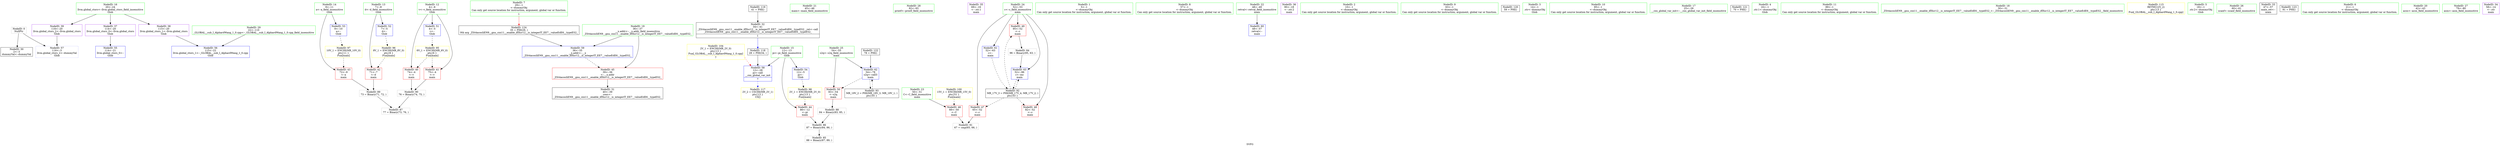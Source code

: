 digraph "SVFG" {
	label="SVFG";

	Node0x55de94569790 [shape=record,color=grey,label="{NodeID: 0\nNullPtr}"];
	Node0x55de94569790 -> Node0x55de9456e870[style=solid];
	Node0x55de94569790 -> Node0x55de94571060[style=solid];
	Node0x55de94573270 [shape=record,color=grey,label="{NodeID: 90\n76 = Binary(74, 75, )\n}"];
	Node0x55de94573270 -> Node0x55de94572df0[style=solid];
	Node0x55de9456d380 [shape=record,color=green,label="{NodeID: 7\n29\<--1\n\<--dummyObj\nCan only get source location for instruction, argument, global var or function.|{<s0>1}}"];
	Node0x55de9456d380:s0 -> Node0x55de9457e050[style=solid,color=red];
	Node0x55de9456f8e0 [shape=record,color=yellow,style=double,label="{NodeID: 97\n10V_1 = ENCHI(MR_10V_0)\npts\{11 \}\nFun[main]}"];
	Node0x55de9456f8e0 -> Node0x55de9456f3c0[style=dashed];
	Node0x55de9456d960 [shape=record,color=green,label="{NodeID: 14\n9\<--11\na\<--a_field_insensitive\nGlob }"];
	Node0x55de9456d960 -> Node0x55de9456f3c0[style=solid];
	Node0x55de9456d960 -> Node0x55de94570c60[style=solid];
	Node0x55de9456ff30 [shape=record,color=yellow,style=double,label="{NodeID: 104\n2V_1 = ENCHI(MR_2V_0)\npts\{13 \}\nFun[_GLOBAL__sub_I_AlphardWang_1_0.cpp]|{<s0>7}}"];
	Node0x55de9456ff30:s0 -> Node0x55de94571160[style=dashed,color=red];
	Node0x55de9456e030 [shape=record,color=green,label="{NodeID: 21\n45\<--46\nmain\<--main_field_insensitive\n}"];
	Node0x55de9456e670 [shape=record,color=green,label="{NodeID: 28\n92\<--93\nprintf\<--printf_field_insensitive\n}"];
	Node0x55de9457dd40 [shape=record,color=black,label="{NodeID: 118\n28 = PHI(34, )\n}"];
	Node0x55de9457dd40 -> Node0x55de94571160[style=solid];
	Node0x55de9456ecb0 [shape=record,color=purple,label="{NodeID: 35\n69\<--16\n\<--.str.1\nmain\n}"];
	Node0x55de9456f2f0 [shape=record,color=red,label="{NodeID: 42\n71\<--7\n\<--d\nmain\n}"];
	Node0x55de9456f2f0 -> Node0x55de945730f0[style=solid];
	Node0x55de945708c0 [shape=record,color=red,label="{NodeID: 49\n95\<--52\n\<--c\nmain\n}"];
	Node0x55de945708c0 -> Node0x55de94572970[style=solid];
	Node0x55de94570f60 [shape=record,color=blue,label="{NodeID: 56\n115\<--22\nllvm.global_ctors_1\<--_GLOBAL__sub_I_AlphardWang_1_0.cpp\nGlob }"];
	Node0x55de94571570 [shape=record,color=blue,label="{NodeID: 63\n52\<--96\nc\<--inc\nmain\n}"];
	Node0x55de94571570 -> Node0x55de94575f60[style=dashed];
	Node0x55de94572970 [shape=record,color=grey,label="{NodeID: 84\n96 = Binary(95, 63, )\n}"];
	Node0x55de94572970 -> Node0x55de94571570[style=solid];
	Node0x55de9456ca80 [shape=record,color=green,label="{NodeID: 1\n5\<--1\n\<--dummyObj\nCan only get source location for instruction, argument, global var or function.}"];
	Node0x55de945733f0 [shape=record,color=grey,label="{NodeID: 91\n67 = cmp(65, 66, )\n}"];
	Node0x55de9456d410 [shape=record,color=green,label="{NodeID: 8\n57\<--1\n\<--dummyObj\nCan only get source location for instruction, argument, global var or function.}"];
	Node0x55de9456f9c0 [shape=record,color=yellow,style=double,label="{NodeID: 98\n2V_1 = ENCHI(MR_2V_0)\npts\{13 \}\nFun[main]}"];
	Node0x55de9456f9c0 -> Node0x55de9456f490[style=dashed];
	Node0x55de9456da60 [shape=record,color=green,label="{NodeID: 15\n12\<--13\npi\<--pi_field_insensitive\nGlob }"];
	Node0x55de9456da60 -> Node0x55de9456f490[style=solid];
	Node0x55de9456da60 -> Node0x55de94570d60[style=solid];
	Node0x55de9456da60 -> Node0x55de94571160[style=solid];
	Node0x55de9456e130 [shape=record,color=green,label="{NodeID: 22\n48\<--49\nretval\<--retval_field_insensitive\nmain\n}"];
	Node0x55de9456e130 -> Node0x55de94571300[style=solid];
	Node0x55de9456e770 [shape=record,color=green,label="{NodeID: 29\n22\<--110\n_GLOBAL__sub_I_AlphardWang_1_0.cpp\<--_GLOBAL__sub_I_AlphardWang_1_0.cpp_field_insensitive\n}"];
	Node0x55de9456e770 -> Node0x55de94570f60[style=solid];
	Node0x55de944466c0 [shape=record,color=black,label="{NodeID: 119\n41 = PHI()\n}"];
	Node0x55de944466c0 -> Node0x55de9456ea40[style=solid];
	Node0x55de9456ed80 [shape=record,color=purple,label="{NodeID: 36\n90\<--18\n\<--.str.2\nmain\n}"];
	Node0x55de9456f3c0 [shape=record,color=red,label="{NodeID: 43\n72\<--9\n\<--a\nmain\n}"];
	Node0x55de9456f3c0 -> Node0x55de945730f0[style=solid];
	Node0x55de94570990 [shape=record,color=red,label="{NodeID: 50\n83\<--54\n\<--s2q\nmain\n}"];
	Node0x55de94570990 -> Node0x55de94572f70[style=solid];
	Node0x55de94571060 [shape=record,color=blue, style = dotted,label="{NodeID: 57\n116\<--3\nllvm.global_ctors_2\<--dummyVal\nGlob }"];
	Node0x55de94572af0 [shape=record,color=grey,label="{NodeID: 85\n88 = Binary(87, 89, )\n}"];
	Node0x55de9456b6f0 [shape=record,color=green,label="{NodeID: 2\n10\<--1\n\<--dummyObj\nCan only get source location for instruction, argument, global var or function.}"];
	Node0x55de94575f60 [shape=record,color=black,label="{NodeID: 92\nMR_17V_3 = PHI(MR_17V_4, MR_17V_2, )\npts\{53 \}\n}"];
	Node0x55de94575f60 -> Node0x55de9456f700[style=dashed];
	Node0x55de94575f60 -> Node0x55de945707f0[style=dashed];
	Node0x55de94575f60 -> Node0x55de945708c0[style=dashed];
	Node0x55de94575f60 -> Node0x55de94571570[style=dashed];
	Node0x55de9456d4a0 [shape=record,color=green,label="{NodeID: 9\n63\<--1\n\<--dummyObj\nCan only get source location for instruction, argument, global var or function.}"];
	Node0x55de9456db60 [shape=record,color=green,label="{NodeID: 16\n20\<--24\nllvm.global_ctors\<--llvm.global_ctors_field_insensitive\nGlob }"];
	Node0x55de9456db60 -> Node0x55de9456ee50[style=solid];
	Node0x55de9456db60 -> Node0x55de9456ef50[style=solid];
	Node0x55de9456db60 -> Node0x55de9456f050[style=solid];
	Node0x55de9456e200 [shape=record,color=green,label="{NodeID: 23\n50\<--51\nC\<--C_field_insensitive\nmain\n}"];
	Node0x55de9456e200 -> Node0x55de9456f630[style=solid];
	Node0x55de9456e870 [shape=record,color=black,label="{NodeID: 30\n2\<--3\ndummyVal\<--dummyVal\n}"];
	Node0x55de9457d300 [shape=record,color=black,label="{NodeID: 120\n59 = PHI()\n}"];
	Node0x55de9456ee50 [shape=record,color=purple,label="{NodeID: 37\n114\<--20\nllvm.global_ctors_0\<--llvm.global_ctors\nGlob }"];
	Node0x55de9456ee50 -> Node0x55de94570e60[style=solid];
	Node0x55de9456f490 [shape=record,color=red,label="{NodeID: 44\n86\<--12\n\<--pi\nmain\n}"];
	Node0x55de9456f490 -> Node0x55de94572c70[style=solid];
	Node0x55de94570a60 [shape=record,color=blue,label="{NodeID: 51\n4\<--5\nv\<--\nGlob }"];
	Node0x55de94570a60 -> Node0x55de94577480[style=dashed];
	Node0x55de94571160 [shape=record,color=blue,label="{NodeID: 58\n12\<--28\npi\<--call\n__cxx_global_var_init\n|{<s0>7}}"];
	Node0x55de94571160:s0 -> Node0x55de94579ba0[style=dashed,color=blue];
	Node0x55de94572c70 [shape=record,color=grey,label="{NodeID: 86\n87 = Binary(84, 86, )\n}"];
	Node0x55de94572c70 -> Node0x55de94572af0[style=solid];
	Node0x55de9456b780 [shape=record,color=green,label="{NodeID: 3\n14\<--1\n.str\<--dummyObj\nGlob }"];
	Node0x55de94576460 [shape=record,color=black,label="{NodeID: 93\nMR_19V_2 = PHI(MR_19V_3, MR_19V_1, )\npts\{55 \}\n}"];
	Node0x55de94576460 -> Node0x55de945714a0[style=dashed];
	Node0x55de9456d560 [shape=record,color=green,label="{NodeID: 10\n85\<--1\n\<--dummyObj\nCan only get source location for instruction, argument, global var or function.}"];
	Node0x55de9456fb80 [shape=record,color=yellow,style=double,label="{NodeID: 100\n15V_1 = ENCHI(MR_15V_0)\npts\{51 \}\nFun[main]}"];
	Node0x55de9456fb80 -> Node0x55de9456f630[style=dashed];
	Node0x55de9456dc60 [shape=record,color=green,label="{NodeID: 17\n25\<--26\n__cxx_global_var_init\<--__cxx_global_var_init_field_insensitive\n}"];
	Node0x55de9456e2d0 [shape=record,color=green,label="{NodeID: 24\n52\<--53\nc\<--c_field_insensitive\nmain\n}"];
	Node0x55de9456e2d0 -> Node0x55de9456f700[style=solid];
	Node0x55de9456e2d0 -> Node0x55de945707f0[style=solid];
	Node0x55de9456e2d0 -> Node0x55de945708c0[style=solid];
	Node0x55de9456e2d0 -> Node0x55de945713d0[style=solid];
	Node0x55de9456e2d0 -> Node0x55de94571570[style=solid];
	Node0x55de9456e970 [shape=record,color=black,label="{NodeID: 31\n40\<--39\nconv\<--\n_ZSt4acosIiEN9__gnu_cxx11__enable_ifIXsr12__is_integerIT_EE7__valueEdE6__typeES2_\n}"];
	Node0x55de9457d3d0 [shape=record,color=black,label="{NodeID: 121\n70 = PHI()\n}"];
	Node0x55de9456ef50 [shape=record,color=purple,label="{NodeID: 38\n115\<--20\nllvm.global_ctors_1\<--llvm.global_ctors\nGlob }"];
	Node0x55de9456ef50 -> Node0x55de94570f60[style=solid];
	Node0x55de9456f560 [shape=record,color=red,label="{NodeID: 45\n39\<--36\n\<--__x.addr\n_ZSt4acosIiEN9__gnu_cxx11__enable_ifIXsr12__is_integerIT_EE7__valueEdE6__typeES2_\n}"];
	Node0x55de9456f560 -> Node0x55de9456e970[style=solid];
	Node0x55de94570b60 [shape=record,color=blue,label="{NodeID: 52\n7\<--5\nd\<--\nGlob }"];
	Node0x55de94570b60 -> Node0x55de9456f800[style=dashed];
	Node0x55de94571230 [shape=record,color=blue,label="{NodeID: 59\n36\<--35\n__x.addr\<--__x\n_ZSt4acosIiEN9__gnu_cxx11__enable_ifIXsr12__is_integerIT_EE7__valueEdE6__typeES2_\n}"];
	Node0x55de94571230 -> Node0x55de9456f560[style=dashed];
	Node0x55de94572df0 [shape=record,color=grey,label="{NodeID: 87\n77 = Binary(73, 76, )\n}"];
	Node0x55de9456ba30 [shape=record,color=green,label="{NodeID: 4\n16\<--1\n.str.1\<--dummyObj\nGlob }"];
	Node0x55de9456d660 [shape=record,color=green,label="{NodeID: 11\n89\<--1\n\<--dummyObj\nCan only get source location for instruction, argument, global var or function.}"];
	Node0x55de9456dd60 [shape=record,color=green,label="{NodeID: 18\n30\<--31\n_ZSt4acosIiEN9__gnu_cxx11__enable_ifIXsr12__is_integerIT_EE7__valueEdE6__typeES2_\<--_ZSt4acosIiEN9__gnu_cxx11__enable_ifIXsr12__is_integerIT_EE7__valueEdE6__typeES2__field_insensitive\n}"];
	Node0x55de9456e3a0 [shape=record,color=green,label="{NodeID: 25\n54\<--55\ns2q\<--s2q_field_insensitive\nmain\n}"];
	Node0x55de9456e3a0 -> Node0x55de94570990[style=solid];
	Node0x55de9456e3a0 -> Node0x55de945714a0[style=solid];
	Node0x55de94579930 [shape=record,color=yellow,style=double,label="{NodeID: 115\nRETMU(2V_2)\npts\{13 \}\nFun[_GLOBAL__sub_I_AlphardWang_1_0.cpp]}"];
	Node0x55de9456ea40 [shape=record,color=black,label="{NodeID: 32\n34\<--41\n_ZSt4acosIiEN9__gnu_cxx11__enable_ifIXsr12__is_integerIT_EE7__valueEdE6__typeES2__ret\<--call\n_ZSt4acosIiEN9__gnu_cxx11__enable_ifIXsr12__is_integerIT_EE7__valueEdE6__typeES2_\n|{<s0>1}}"];
	Node0x55de9456ea40:s0 -> Node0x55de9457dd40[style=solid,color=blue];
	Node0x55de9457d4a0 [shape=record,color=black,label="{NodeID: 122\n78 = PHI()\n}"];
	Node0x55de9457d4a0 -> Node0x55de945714a0[style=solid];
	Node0x55de9456f050 [shape=record,color=purple,label="{NodeID: 39\n116\<--20\nllvm.global_ctors_2\<--llvm.global_ctors\nGlob }"];
	Node0x55de9456f050 -> Node0x55de94571060[style=solid];
	Node0x55de9456f630 [shape=record,color=red,label="{NodeID: 46\n66\<--50\n\<--C\nmain\n}"];
	Node0x55de9456f630 -> Node0x55de945733f0[style=solid];
	Node0x55de94570c60 [shape=record,color=blue,label="{NodeID: 53\n9\<--10\na\<--\nGlob }"];
	Node0x55de94570c60 -> Node0x55de9456f8e0[style=dashed];
	Node0x55de94571300 [shape=record,color=blue,label="{NodeID: 60\n48\<--57\nretval\<--\nmain\n}"];
	Node0x55de94572f70 [shape=record,color=grey,label="{NodeID: 88\n84 = Binary(83, 85, )\n}"];
	Node0x55de94572f70 -> Node0x55de94572c70[style=solid];
	Node0x55de9456bac0 [shape=record,color=green,label="{NodeID: 5\n18\<--1\n.str.2\<--dummyObj\nGlob }"];
	Node0x55de94577480 [shape=record,color=yellow,style=double,label="{NodeID: 95\n6V_1 = ENCHI(MR_6V_0)\npts\{6 \}\nFun[main]}"];
	Node0x55de94577480 -> Node0x55de9456f150[style=dashed];
	Node0x55de94577480 -> Node0x55de9456f220[style=dashed];
	Node0x55de9456d760 [shape=record,color=green,label="{NodeID: 12\n4\<--6\nv\<--v_field_insensitive\nGlob }"];
	Node0x55de9456d760 -> Node0x55de9456f150[style=solid];
	Node0x55de9456d760 -> Node0x55de9456f220[style=solid];
	Node0x55de9456d760 -> Node0x55de94570a60[style=solid];
	Node0x55de9456de60 [shape=record,color=green,label="{NodeID: 19\n36\<--37\n__x.addr\<--__x.addr_field_insensitive\n_ZSt4acosIiEN9__gnu_cxx11__enable_ifIXsr12__is_integerIT_EE7__valueEdE6__typeES2_\n}"];
	Node0x55de9456de60 -> Node0x55de9456f560[style=solid];
	Node0x55de9456de60 -> Node0x55de94571230[style=solid];
	Node0x55de9456e470 [shape=record,color=green,label="{NodeID: 26\n60\<--61\nscanf\<--scanf_field_insensitive\n}"];
	Node0x55de9456eb10 [shape=record,color=black,label="{NodeID: 33\n47\<--57\nmain_ret\<--\nmain\n}"];
	Node0x55de9457d5a0 [shape=record,color=black,label="{NodeID: 123\n91 = PHI()\n}"];
	Node0x55de9456f150 [shape=record,color=red,label="{NodeID: 40\n74\<--4\n\<--v\nmain\n}"];
	Node0x55de9456f150 -> Node0x55de94573270[style=solid];
	Node0x55de9456f700 [shape=record,color=red,label="{NodeID: 47\n65\<--52\n\<--c\nmain\n}"];
	Node0x55de9456f700 -> Node0x55de945733f0[style=solid];
	Node0x55de94570d60 [shape=record,color=blue,label="{NodeID: 54\n12\<--5\npi\<--\nGlob }"];
	Node0x55de94570d60 -> Node0x55de9456f9c0[style=dashed];
	Node0x55de945713d0 [shape=record,color=blue,label="{NodeID: 61\n52\<--63\nc\<--\nmain\n}"];
	Node0x55de945713d0 -> Node0x55de94575f60[style=dashed];
	Node0x55de945730f0 [shape=record,color=grey,label="{NodeID: 89\n73 = Binary(71, 72, )\n}"];
	Node0x55de945730f0 -> Node0x55de94572df0[style=solid];
	Node0x55de9456d2f0 [shape=record,color=green,label="{NodeID: 6\n21\<--1\n\<--dummyObj\nCan only get source location for instruction, argument, global var or function.}"];
	Node0x55de9456f800 [shape=record,color=yellow,style=double,label="{NodeID: 96\n8V_1 = ENCHI(MR_8V_0)\npts\{8 \}\nFun[main]}"];
	Node0x55de9456f800 -> Node0x55de9456f2f0[style=dashed];
	Node0x55de9456d860 [shape=record,color=green,label="{NodeID: 13\n7\<--8\nd\<--d_field_insensitive\nGlob }"];
	Node0x55de9456d860 -> Node0x55de9456f2f0[style=solid];
	Node0x55de9456d860 -> Node0x55de94570b60[style=solid];
	Node0x55de9456df30 [shape=record,color=green,label="{NodeID: 20\n42\<--43\nacos\<--acos_field_insensitive\n}"];
	Node0x55de9456e570 [shape=record,color=green,label="{NodeID: 27\n79\<--80\nasin\<--asin_field_insensitive\n}"];
	Node0x55de94579ba0 [shape=record,color=yellow,style=double,label="{NodeID: 117\n2V_2 = CSCHI(MR_2V_1)\npts\{13 \}\nCS[]}"];
	Node0x55de9456ebe0 [shape=record,color=purple,label="{NodeID: 34\n58\<--14\n\<--.str\nmain\n}"];
	Node0x55de9457e050 [shape=record,color=black,label="{NodeID: 124\n35 = PHI(29, )\n0th arg _ZSt4acosIiEN9__gnu_cxx11__enable_ifIXsr12__is_integerIT_EE7__valueEdE6__typeES2_ }"];
	Node0x55de9457e050 -> Node0x55de94571230[style=solid];
	Node0x55de9456f220 [shape=record,color=red,label="{NodeID: 41\n75\<--4\n\<--v\nmain\n}"];
	Node0x55de9456f220 -> Node0x55de94573270[style=solid];
	Node0x55de945707f0 [shape=record,color=red,label="{NodeID: 48\n82\<--52\n\<--c\nmain\n}"];
	Node0x55de94570e60 [shape=record,color=blue,label="{NodeID: 55\n114\<--21\nllvm.global_ctors_0\<--\nGlob }"];
	Node0x55de945714a0 [shape=record,color=blue,label="{NodeID: 62\n54\<--78\ns2q\<--call3\nmain\n}"];
	Node0x55de945714a0 -> Node0x55de94570990[style=dashed];
	Node0x55de945714a0 -> Node0x55de94576460[style=dashed];
}
